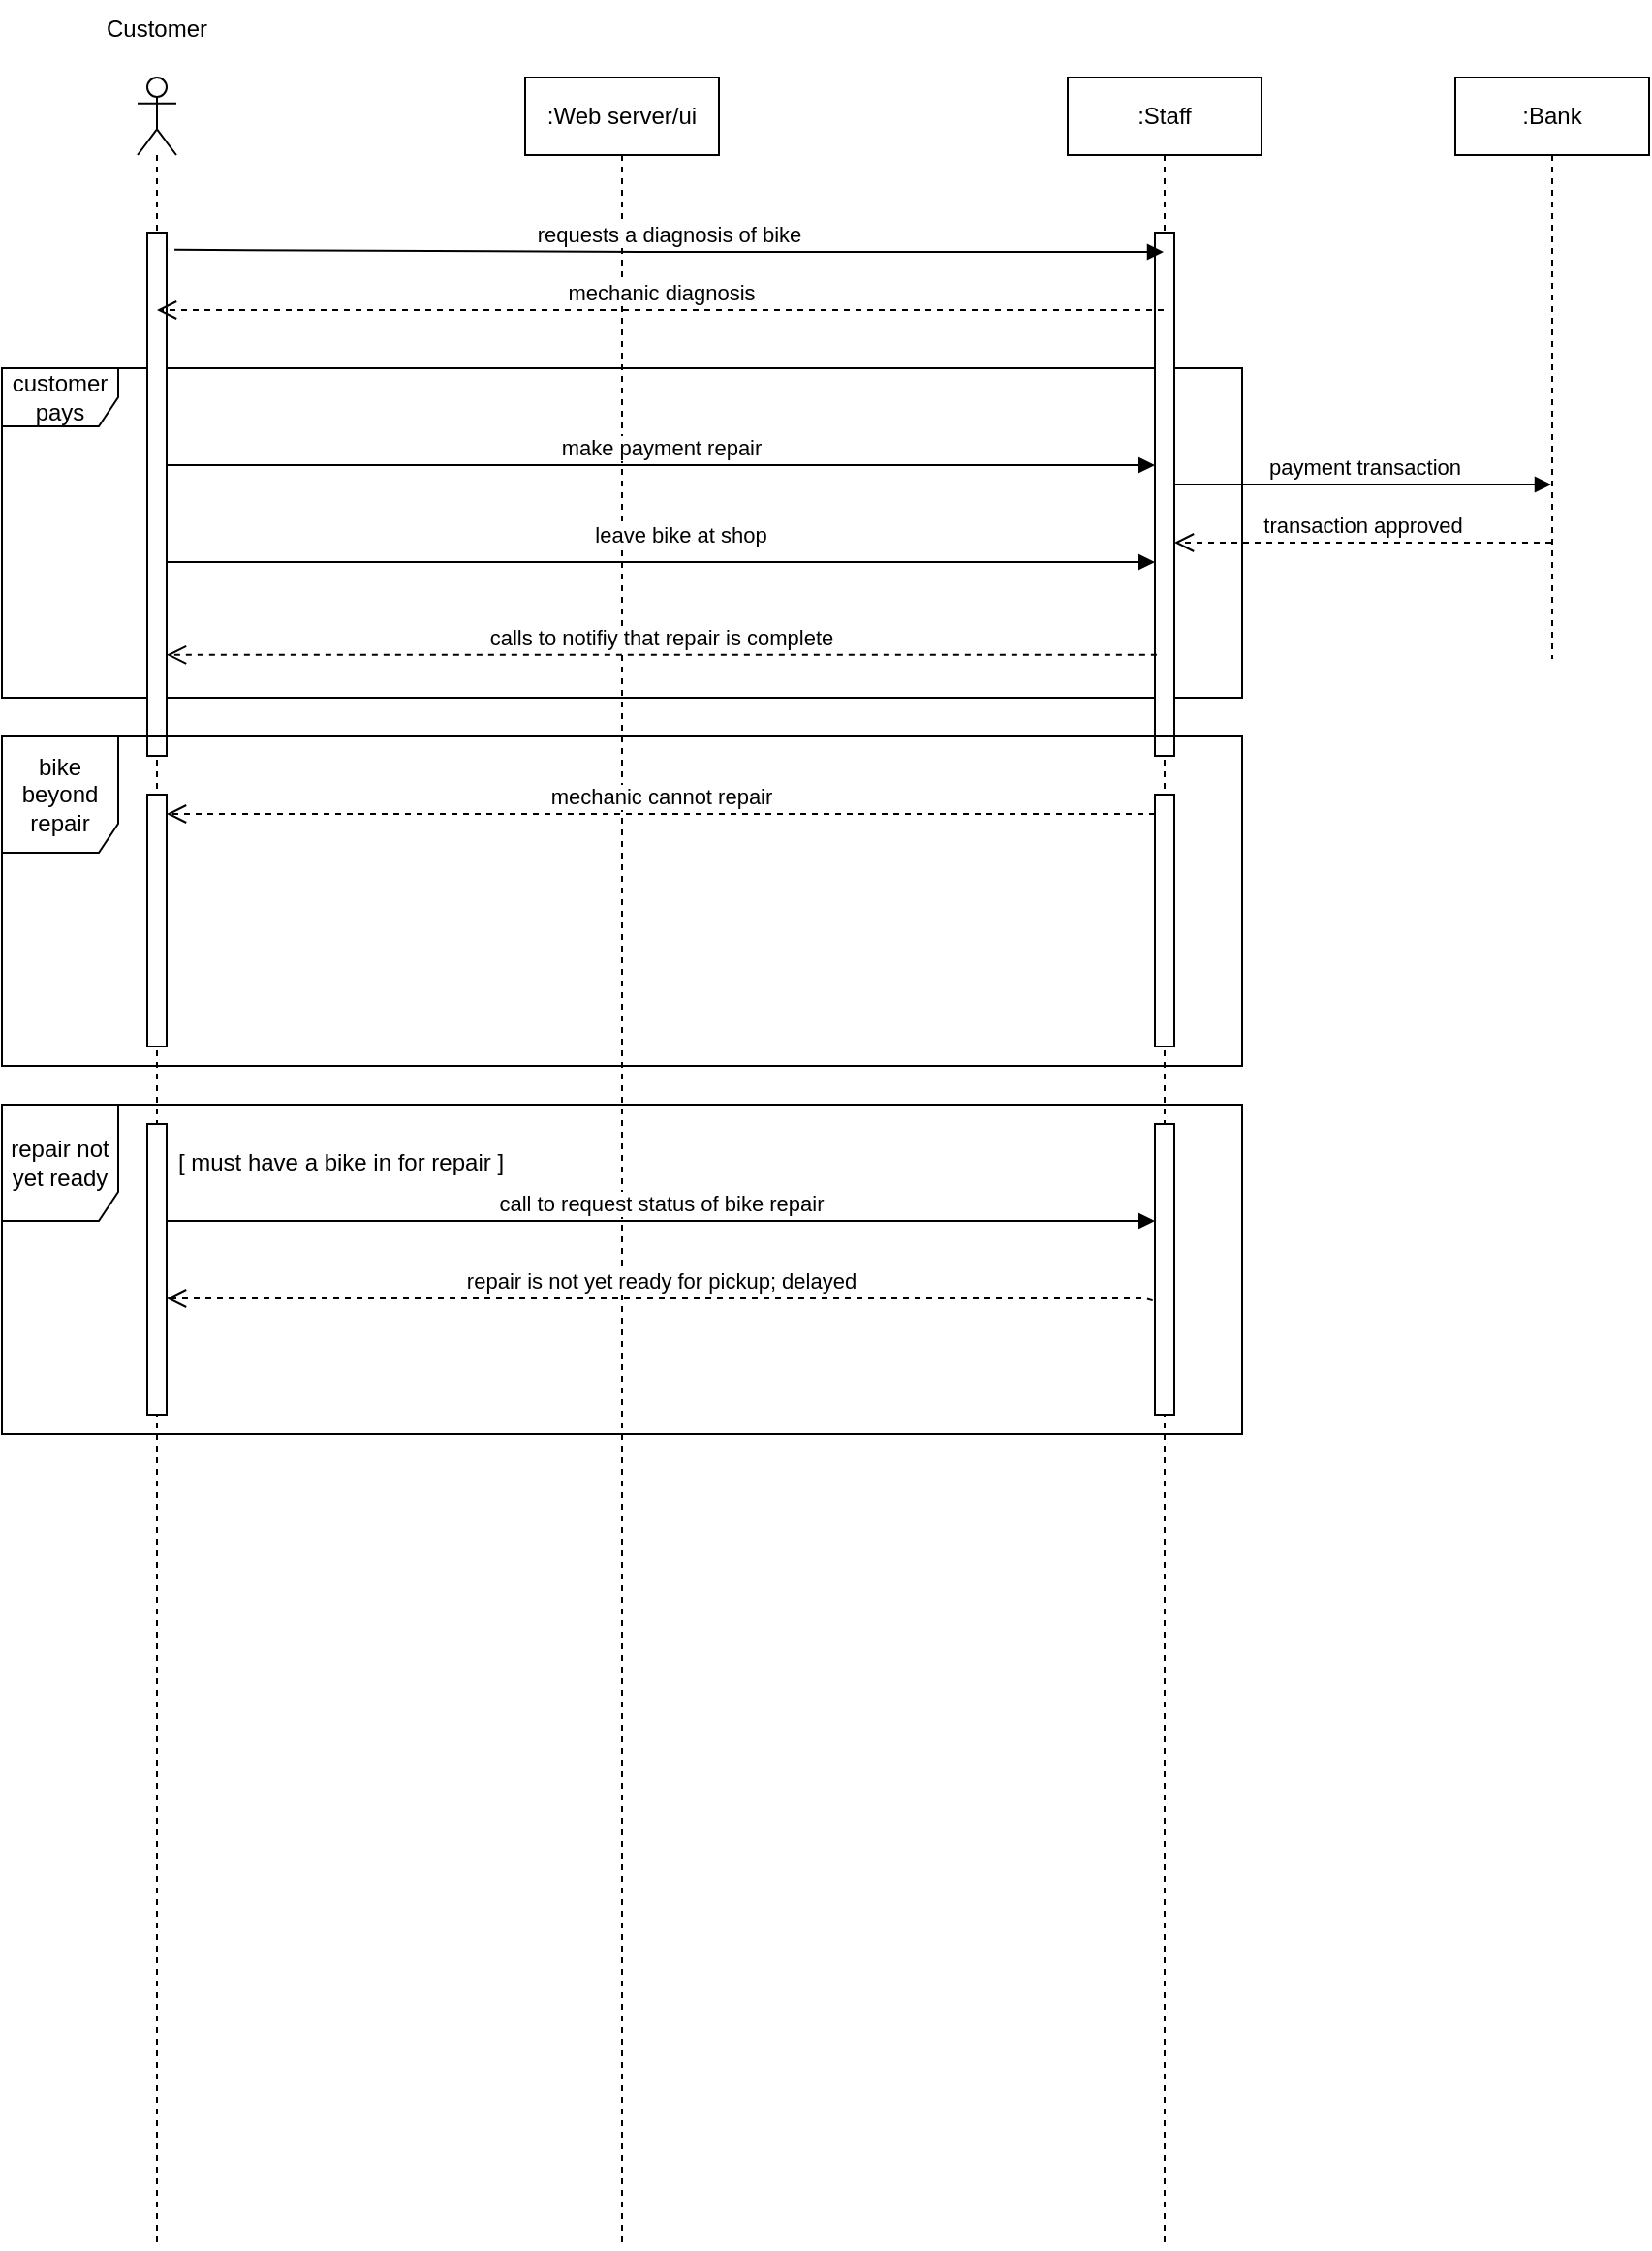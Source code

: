 <mxfile version="16.4.7" type="device"><diagram id="Cp8VGjUDWXgNTL7dCRJI" name="Page-1"><mxGraphModel dx="694" dy="384" grid="1" gridSize="10" guides="1" tooltips="1" connect="1" arrows="1" fold="1" page="1" pageScale="1" pageWidth="850" pageHeight="1100" math="0" shadow="0"><root><mxCell id="0"/><mxCell id="1" parent="0"/><mxCell id="ea9pF5UoyPIHGpsUX-B3-10" value="customer pays" style="shape=umlFrame;whiteSpace=wrap;html=1;" parent="1" vertex="1"><mxGeometry x="20" y="390" width="640" height="170" as="geometry"/></mxCell><mxCell id="ea9pF5UoyPIHGpsUX-B3-1" value="" style="shape=umlLifeline;participant=umlActor;perimeter=lifelinePerimeter;whiteSpace=wrap;html=1;container=1;collapsible=0;recursiveResize=0;verticalAlign=top;spacingTop=36;outlineConnect=0;" parent="1" vertex="1"><mxGeometry x="90" y="240" width="20" height="1120" as="geometry"/></mxCell><mxCell id="ea9pF5UoyPIHGpsUX-B3-5" value="" style="html=1;points=[];perimeter=orthogonalPerimeter;" parent="ea9pF5UoyPIHGpsUX-B3-1" vertex="1"><mxGeometry x="5" y="80" width="10" height="270" as="geometry"/></mxCell><mxCell id="ea9pF5UoyPIHGpsUX-B3-2" value=":Web server/ui" style="shape=umlLifeline;perimeter=lifelinePerimeter;whiteSpace=wrap;html=1;container=1;collapsible=0;recursiveResize=0;outlineConnect=0;" parent="1" vertex="1"><mxGeometry x="290" y="240" width="100" height="1120" as="geometry"/></mxCell><mxCell id="ea9pF5UoyPIHGpsUX-B3-3" value=":Staff" style="shape=umlLifeline;perimeter=lifelinePerimeter;whiteSpace=wrap;html=1;container=1;collapsible=0;recursiveResize=0;outlineConnect=0;" parent="1" vertex="1"><mxGeometry x="570" y="240" width="100" height="1120" as="geometry"/></mxCell><mxCell id="ea9pF5UoyPIHGpsUX-B3-7" value="" style="html=1;points=[];perimeter=orthogonalPerimeter;" parent="ea9pF5UoyPIHGpsUX-B3-3" vertex="1"><mxGeometry x="45" y="80" width="10" height="270" as="geometry"/></mxCell><mxCell id="ea9pF5UoyPIHGpsUX-B3-26" value="payment transaction" style="html=1;verticalAlign=bottom;endArrow=block;rounded=0;" parent="ea9pF5UoyPIHGpsUX-B3-3" target="ea9pF5UoyPIHGpsUX-B3-25" edge="1"><mxGeometry width="80" relative="1" as="geometry"><mxPoint x="55" y="210" as="sourcePoint"/><mxPoint x="135" y="210" as="targetPoint"/></mxGeometry></mxCell><mxCell id="ea9pF5UoyPIHGpsUX-B3-4" value="Customer" style="text;html=1;strokeColor=none;fillColor=none;align=center;verticalAlign=middle;whiteSpace=wrap;rounded=0;" parent="1" vertex="1"><mxGeometry x="70" y="200" width="60" height="30" as="geometry"/></mxCell><mxCell id="ea9pF5UoyPIHGpsUX-B3-8" value="requests a diagnosis of bike" style="html=1;verticalAlign=bottom;endArrow=block;rounded=0;exitX=1.403;exitY=0.033;exitDx=0;exitDy=0;exitPerimeter=0;" parent="1" source="ea9pF5UoyPIHGpsUX-B3-5" target="ea9pF5UoyPIHGpsUX-B3-3" edge="1"><mxGeometry width="80" relative="1" as="geometry"><mxPoint x="190" y="340" as="sourcePoint"/><mxPoint x="270" y="340" as="targetPoint"/><Array as="points"><mxPoint x="350" y="330"/></Array></mxGeometry></mxCell><mxCell id="ea9pF5UoyPIHGpsUX-B3-9" value="mechanic diagnosis" style="html=1;verticalAlign=bottom;endArrow=open;dashed=1;endSize=8;rounded=0;" parent="1" source="ea9pF5UoyPIHGpsUX-B3-3" target="ea9pF5UoyPIHGpsUX-B3-1" edge="1"><mxGeometry relative="1" as="geometry"><mxPoint x="520" y="360" as="sourcePoint"/><mxPoint x="440" y="360" as="targetPoint"/><Array as="points"><mxPoint x="460" y="360"/></Array></mxGeometry></mxCell><mxCell id="ea9pF5UoyPIHGpsUX-B3-11" value="make payment repair" style="html=1;verticalAlign=bottom;endArrow=block;rounded=0;" parent="1" source="ea9pF5UoyPIHGpsUX-B3-5" target="ea9pF5UoyPIHGpsUX-B3-7" edge="1"><mxGeometry width="80" relative="1" as="geometry"><mxPoint x="190" y="440" as="sourcePoint"/><mxPoint x="270" y="440" as="targetPoint"/><Array as="points"><mxPoint x="290" y="440"/></Array></mxGeometry></mxCell><mxCell id="ea9pF5UoyPIHGpsUX-B3-12" value="leave bike at shop" style="html=1;verticalAlign=bottom;endArrow=block;rounded=0;" parent="1" source="ea9pF5UoyPIHGpsUX-B3-5" target="ea9pF5UoyPIHGpsUX-B3-7" edge="1"><mxGeometry x="0.039" y="5" width="80" relative="1" as="geometry"><mxPoint x="260" y="460" as="sourcePoint"/><mxPoint x="340" y="460" as="targetPoint"/><Array as="points"><mxPoint x="370" y="490"/><mxPoint x="470" y="490"/></Array><mxPoint as="offset"/></mxGeometry></mxCell><mxCell id="ea9pF5UoyPIHGpsUX-B3-13" value="calls to notifiy that repair is complete" style="html=1;verticalAlign=bottom;endArrow=open;dashed=1;endSize=8;rounded=0;exitX=0.093;exitY=0.807;exitDx=0;exitDy=0;exitPerimeter=0;" parent="1" source="ea9pF5UoyPIHGpsUX-B3-7" target="ea9pF5UoyPIHGpsUX-B3-5" edge="1"><mxGeometry relative="1" as="geometry"><mxPoint x="470" y="540" as="sourcePoint"/><mxPoint x="390" y="540" as="targetPoint"/></mxGeometry></mxCell><mxCell id="ea9pF5UoyPIHGpsUX-B3-14" value="bike beyond repair" style="shape=umlFrame;whiteSpace=wrap;html=1;width=60;height=60;" parent="1" vertex="1"><mxGeometry x="20" y="580" width="640" height="170" as="geometry"/></mxCell><mxCell id="ea9pF5UoyPIHGpsUX-B3-15" value="" style="html=1;points=[];perimeter=orthogonalPerimeter;" parent="1" vertex="1"><mxGeometry x="95" y="610" width="10" height="130" as="geometry"/></mxCell><mxCell id="ea9pF5UoyPIHGpsUX-B3-16" value="" style="html=1;points=[];perimeter=orthogonalPerimeter;" parent="1" vertex="1"><mxGeometry x="615" y="610" width="10" height="130" as="geometry"/></mxCell><mxCell id="ea9pF5UoyPIHGpsUX-B3-18" value="mechanic cannot repair" style="html=1;verticalAlign=bottom;endArrow=open;dashed=1;endSize=8;rounded=0;" parent="1" source="ea9pF5UoyPIHGpsUX-B3-16" target="ea9pF5UoyPIHGpsUX-B3-15" edge="1"><mxGeometry relative="1" as="geometry"><mxPoint x="470" y="650" as="sourcePoint"/><mxPoint x="390" y="650" as="targetPoint"/><Array as="points"><mxPoint x="380" y="620"/></Array></mxGeometry></mxCell><mxCell id="ea9pF5UoyPIHGpsUX-B3-19" value="repair not yet ready" style="shape=umlFrame;whiteSpace=wrap;html=1;width=60;height=60;" parent="1" vertex="1"><mxGeometry x="20" y="770" width="640" height="170" as="geometry"/></mxCell><mxCell id="ea9pF5UoyPIHGpsUX-B3-20" value="call to request status of bike repair" style="html=1;verticalAlign=bottom;endArrow=block;rounded=0;" parent="1" source="ea9pF5UoyPIHGpsUX-B3-21" target="ea9pF5UoyPIHGpsUX-B3-22" edge="1"><mxGeometry width="80" relative="1" as="geometry"><mxPoint x="190" y="810" as="sourcePoint"/><mxPoint x="270" y="810" as="targetPoint"/><Array as="points"><mxPoint x="280" y="830"/><mxPoint x="450" y="830"/></Array></mxGeometry></mxCell><mxCell id="ea9pF5UoyPIHGpsUX-B3-21" value="" style="html=1;points=[];perimeter=orthogonalPerimeter;" parent="1" vertex="1"><mxGeometry x="95" y="780" width="10" height="150" as="geometry"/></mxCell><mxCell id="ea9pF5UoyPIHGpsUX-B3-22" value="" style="html=1;points=[];perimeter=orthogonalPerimeter;" parent="1" vertex="1"><mxGeometry x="615" y="780" width="10" height="150" as="geometry"/></mxCell><mxCell id="ea9pF5UoyPIHGpsUX-B3-23" value="[ must have a bike in for repair ]" style="text;html=1;strokeColor=none;fillColor=none;align=center;verticalAlign=middle;whiteSpace=wrap;rounded=0;" parent="1" vertex="1"><mxGeometry x="105" y="785" width="180" height="30" as="geometry"/></mxCell><mxCell id="ea9pF5UoyPIHGpsUX-B3-24" value="repair is not yet ready for pickup; delayed" style="html=1;verticalAlign=bottom;endArrow=open;dashed=1;endSize=8;rounded=0;exitX=-0.114;exitY=0.607;exitDx=0;exitDy=0;exitPerimeter=0;" parent="1" source="ea9pF5UoyPIHGpsUX-B3-22" target="ea9pF5UoyPIHGpsUX-B3-21" edge="1"><mxGeometry relative="1" as="geometry"><mxPoint x="480" y="860" as="sourcePoint"/><mxPoint x="400" y="860" as="targetPoint"/><Array as="points"><mxPoint x="610" y="870"/><mxPoint x="550" y="870"/><mxPoint x="400" y="870"/></Array></mxGeometry></mxCell><mxCell id="ea9pF5UoyPIHGpsUX-B3-25" value=":Bank" style="shape=umlLifeline;perimeter=lifelinePerimeter;whiteSpace=wrap;html=1;container=1;collapsible=0;recursiveResize=0;outlineConnect=0;" parent="1" vertex="1"><mxGeometry x="770" y="240" width="100" height="300" as="geometry"/></mxCell><mxCell id="WZM8-17OZ9YKVXom2JCj-1" value="transaction approved" style="html=1;verticalAlign=bottom;endArrow=open;dashed=1;endSize=8;rounded=0;" edge="1" parent="1" source="ea9pF5UoyPIHGpsUX-B3-25" target="ea9pF5UoyPIHGpsUX-B3-7"><mxGeometry relative="1" as="geometry"><mxPoint x="790" y="470" as="sourcePoint"/><mxPoint x="710" y="470" as="targetPoint"/><Array as="points"><mxPoint x="730" y="480"/></Array></mxGeometry></mxCell></root></mxGraphModel></diagram></mxfile>